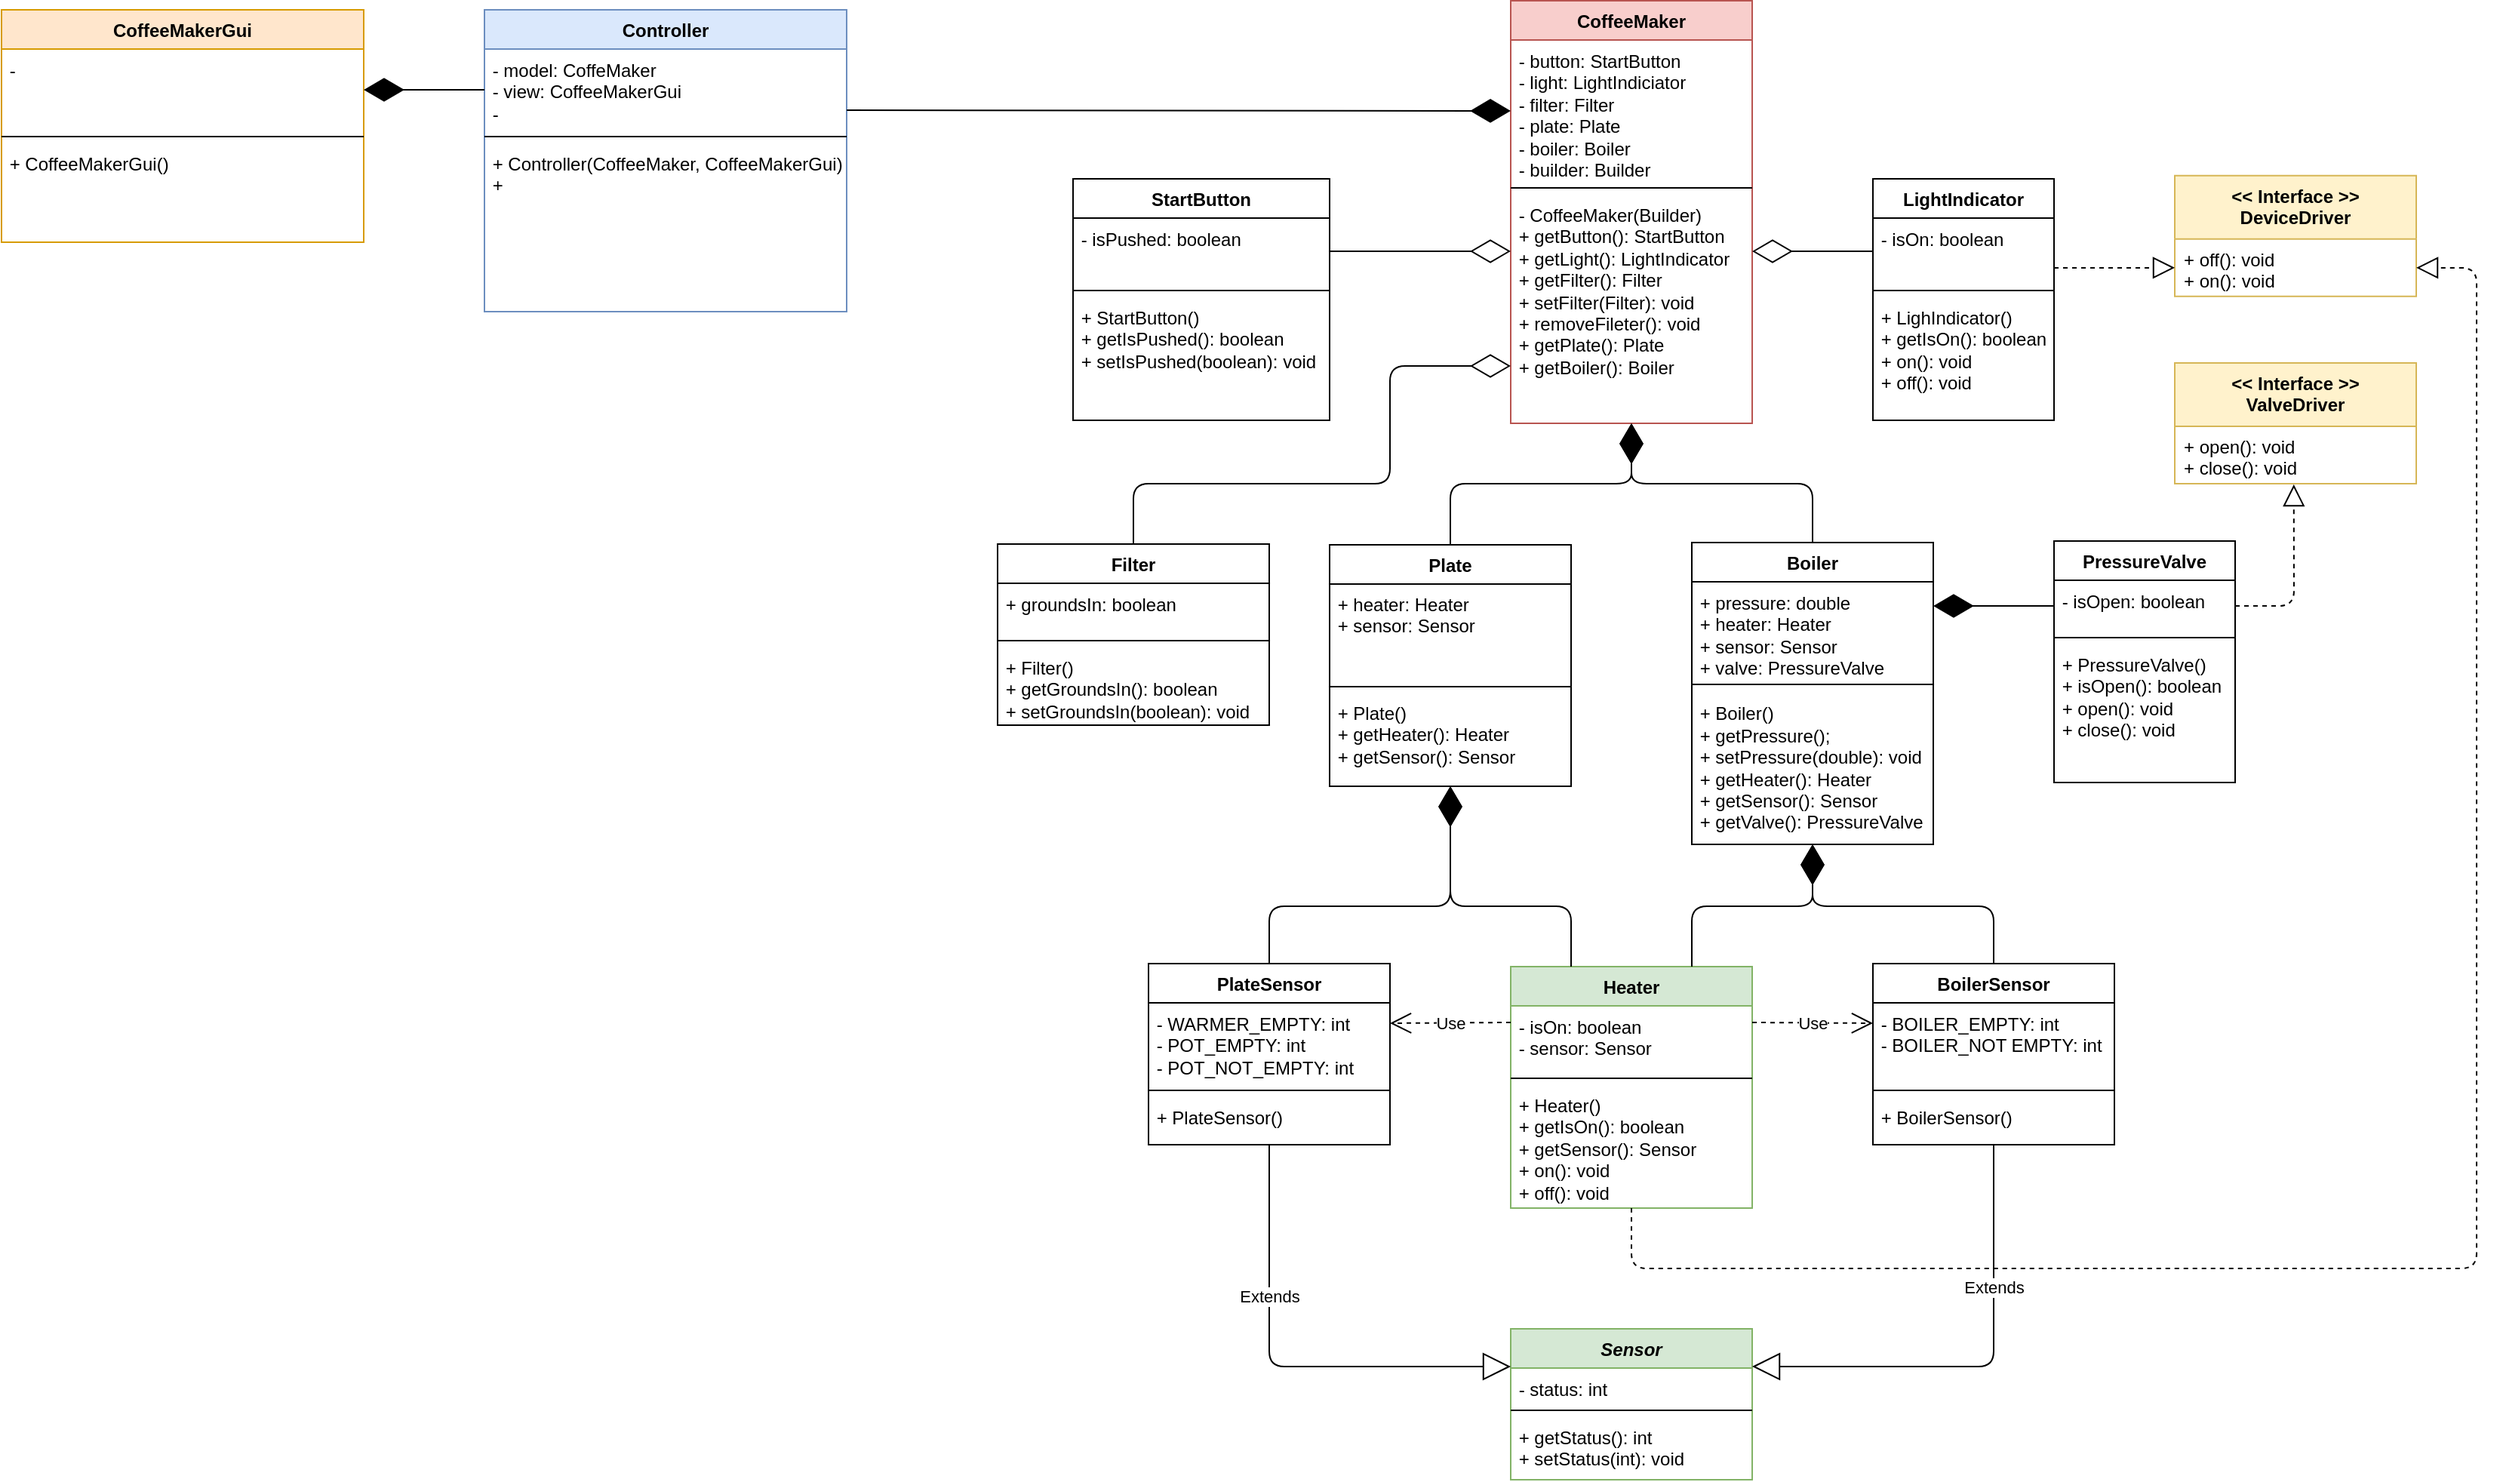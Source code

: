 <mxfile version="10.6.7" type="device"><diagram id="77RDw9w7wn0Nk61X3QPv" name="Page-1"><mxGraphModel dx="1984" dy="674" grid="1" gridSize="10" guides="1" tooltips="1" connect="1" arrows="1" fold="1" page="1" pageScale="1" pageWidth="850" pageHeight="1100" math="0" shadow="0"><root><mxCell id="0"/><mxCell id="1" parent="0"/><mxCell id="KOlccHHZOTpstW0Ifl7A-11" value="PlateSensor&#10;" style="swimlane;fontStyle=1;align=center;verticalAlign=top;childLayout=stackLayout;horizontal=1;startSize=26;horizontalStack=0;resizeParent=1;resizeParentMax=0;resizeLast=0;collapsible=1;marginBottom=0;" parent="1" vertex="1"><mxGeometry x="120" y="718.5" width="160" height="120" as="geometry"/></mxCell><mxCell id="KOlccHHZOTpstW0Ifl7A-12" value="&amp;nbsp;- WARMER_EMPTY: int&lt;br&gt;&amp;nbsp;- POT_EMPTY: int&lt;br&gt;&amp;nbsp;- POT_NOT_EMPTY: int&lt;br&gt;" style="text;html=1;strokeColor=none;fillColor=none;align=left;verticalAlign=top;whiteSpace=wrap;rounded=0;" parent="KOlccHHZOTpstW0Ifl7A-11" vertex="1"><mxGeometry y="26" width="160" height="54" as="geometry"/></mxCell><mxCell id="KOlccHHZOTpstW0Ifl7A-13" value="" style="line;strokeWidth=1;fillColor=none;align=left;verticalAlign=middle;spacingTop=-1;spacingLeft=3;spacingRight=3;rotatable=0;labelPosition=right;points=[];portConstraint=eastwest;" parent="KOlccHHZOTpstW0Ifl7A-11" vertex="1"><mxGeometry y="80" width="160" height="8" as="geometry"/></mxCell><mxCell id="KOlccHHZOTpstW0Ifl7A-14" value="&amp;nbsp;+ PlateSensor()" style="text;html=1;strokeColor=none;fillColor=none;align=left;verticalAlign=top;whiteSpace=wrap;rounded=0;" parent="KOlccHHZOTpstW0Ifl7A-11" vertex="1"><mxGeometry y="88" width="160" height="32" as="geometry"/></mxCell><mxCell id="KOlccHHZOTpstW0Ifl7A-20" value="LightIndicator&#10;" style="swimlane;fontStyle=1;align=center;verticalAlign=top;childLayout=stackLayout;horizontal=1;startSize=26;horizontalStack=0;resizeParent=1;resizeParentMax=0;resizeLast=0;collapsible=1;marginBottom=0;" parent="1" vertex="1"><mxGeometry x="600" y="198.5" width="120" height="160" as="geometry"/></mxCell><mxCell id="KOlccHHZOTpstW0Ifl7A-21" value="&lt;div&gt;&lt;span&gt;&amp;nbsp;- isOn: boolean&lt;/span&gt;&lt;br&gt;&lt;/div&gt;" style="text;html=1;strokeColor=none;fillColor=none;align=left;verticalAlign=top;whiteSpace=wrap;rounded=0;" parent="KOlccHHZOTpstW0Ifl7A-20" vertex="1"><mxGeometry y="26" width="120" height="44" as="geometry"/></mxCell><mxCell id="KOlccHHZOTpstW0Ifl7A-22" value="" style="line;strokeWidth=1;fillColor=none;align=left;verticalAlign=middle;spacingTop=-1;spacingLeft=3;spacingRight=3;rotatable=0;labelPosition=right;points=[];portConstraint=eastwest;" parent="KOlccHHZOTpstW0Ifl7A-20" vertex="1"><mxGeometry y="70" width="120" height="8" as="geometry"/></mxCell><mxCell id="KOlccHHZOTpstW0Ifl7A-23" value="&amp;nbsp;+ LighIndicator()&lt;br&gt;&amp;nbsp;+ getIsOn(): boolean&lt;br&gt;&lt;div&gt;&amp;nbsp;+ on(): void&lt;/div&gt;&lt;div&gt;&amp;nbsp;+ off(): void&lt;/div&gt;" style="text;html=1;strokeColor=none;fillColor=none;align=left;verticalAlign=top;whiteSpace=wrap;rounded=0;" parent="KOlccHHZOTpstW0Ifl7A-20" vertex="1"><mxGeometry y="78" width="120" height="82" as="geometry"/></mxCell><mxCell id="KOlccHHZOTpstW0Ifl7A-25" value="StartButton" style="swimlane;fontStyle=1;align=center;verticalAlign=top;childLayout=stackLayout;horizontal=1;startSize=26;horizontalStack=0;resizeParent=1;resizeParentMax=0;resizeLast=0;collapsible=1;marginBottom=0;" parent="1" vertex="1"><mxGeometry x="70" y="198.5" width="170" height="160" as="geometry"/></mxCell><mxCell id="KOlccHHZOTpstW0Ifl7A-26" value="&lt;div&gt;&lt;span&gt;&amp;nbsp;- isPushed: boolean&lt;/span&gt;&lt;br&gt;&lt;/div&gt;" style="text;html=1;strokeColor=none;fillColor=none;align=left;verticalAlign=top;whiteSpace=wrap;rounded=0;" parent="KOlccHHZOTpstW0Ifl7A-25" vertex="1"><mxGeometry y="26" width="170" height="44" as="geometry"/></mxCell><mxCell id="KOlccHHZOTpstW0Ifl7A-27" value="" style="line;strokeWidth=1;fillColor=none;align=left;verticalAlign=middle;spacingTop=-1;spacingLeft=3;spacingRight=3;rotatable=0;labelPosition=right;points=[];portConstraint=eastwest;" parent="KOlccHHZOTpstW0Ifl7A-25" vertex="1"><mxGeometry y="70" width="170" height="8" as="geometry"/></mxCell><mxCell id="KOlccHHZOTpstW0Ifl7A-18" value="&amp;nbsp;+ StartButton()&lt;br&gt;&lt;div&gt;&amp;nbsp;+ getIsPushed(): boolean&lt;/div&gt;&lt;div&gt;&amp;nbsp;+ setIsPushed(boolean): void&lt;/div&gt;" style="text;html=1;strokeColor=none;fillColor=none;align=left;verticalAlign=top;whiteSpace=wrap;rounded=0;" parent="KOlccHHZOTpstW0Ifl7A-25" vertex="1"><mxGeometry y="78" width="170" height="82" as="geometry"/></mxCell><mxCell id="KOlccHHZOTpstW0Ifl7A-34" value="BoilerSensor" style="swimlane;fontStyle=1;align=center;verticalAlign=top;childLayout=stackLayout;horizontal=1;startSize=26;horizontalStack=0;resizeParent=1;resizeParentMax=0;resizeLast=0;collapsible=1;marginBottom=0;" parent="1" vertex="1"><mxGeometry x="600" y="718.5" width="160" height="120" as="geometry"/></mxCell><mxCell id="KOlccHHZOTpstW0Ifl7A-35" value="&amp;nbsp;- BOILER_EMPTY: int&lt;br&gt;&amp;nbsp;- BOILER_NOT EMPTY: int&lt;br&gt;&lt;br&gt;" style="text;html=1;strokeColor=none;fillColor=none;align=left;verticalAlign=top;whiteSpace=wrap;rounded=0;" parent="KOlccHHZOTpstW0Ifl7A-34" vertex="1"><mxGeometry y="26" width="160" height="54" as="geometry"/></mxCell><mxCell id="KOlccHHZOTpstW0Ifl7A-37" value="" style="line;strokeWidth=1;fillColor=none;align=left;verticalAlign=middle;spacingTop=-1;spacingLeft=3;spacingRight=3;rotatable=0;labelPosition=right;points=[];portConstraint=eastwest;" parent="KOlccHHZOTpstW0Ifl7A-34" vertex="1"><mxGeometry y="80" width="160" height="8" as="geometry"/></mxCell><mxCell id="KOlccHHZOTpstW0Ifl7A-38" value="&amp;nbsp;+ BoilerSensor()" style="text;html=1;strokeColor=none;fillColor=none;align=left;verticalAlign=top;whiteSpace=wrap;rounded=0;" parent="KOlccHHZOTpstW0Ifl7A-34" vertex="1"><mxGeometry y="88" width="160" height="32" as="geometry"/></mxCell><mxCell id="KOlccHHZOTpstW0Ifl7A-40" value="Sensor" style="swimlane;fontStyle=3;align=center;verticalAlign=middle;childLayout=stackLayout;horizontal=1;startSize=26;horizontalStack=0;resizeParent=1;resizeParentMax=0;resizeLast=0;collapsible=1;marginBottom=0;fillColor=#d5e8d4;strokeColor=#82b366;" parent="1" vertex="1"><mxGeometry x="360" y="960.5" width="160" height="100" as="geometry"/></mxCell><mxCell id="KOlccHHZOTpstW0Ifl7A-41" value="&amp;nbsp;- status: int" style="text;html=1;strokeColor=none;fillColor=none;align=left;verticalAlign=top;whiteSpace=wrap;rounded=0;" parent="KOlccHHZOTpstW0Ifl7A-40" vertex="1"><mxGeometry y="26" width="160" height="24" as="geometry"/></mxCell><mxCell id="KOlccHHZOTpstW0Ifl7A-42" value="" style="line;strokeWidth=1;fillColor=none;align=left;verticalAlign=middle;spacingTop=-1;spacingLeft=3;spacingRight=3;rotatable=0;labelPosition=right;points=[];portConstraint=eastwest;" parent="KOlccHHZOTpstW0Ifl7A-40" vertex="1"><mxGeometry y="50" width="160" height="8" as="geometry"/></mxCell><mxCell id="KOlccHHZOTpstW0Ifl7A-43" value="&amp;nbsp;+ getStatus(): int&lt;br&gt;&amp;nbsp;+ setStatus(int): void" style="text;html=1;strokeColor=none;fillColor=none;align=left;verticalAlign=top;whiteSpace=wrap;rounded=0;" parent="KOlccHHZOTpstW0Ifl7A-40" vertex="1"><mxGeometry y="58" width="160" height="42" as="geometry"/></mxCell><mxCell id="KOlccHHZOTpstW0Ifl7A-44" value="Heater" style="swimlane;fontStyle=1;align=center;verticalAlign=middle;childLayout=stackLayout;horizontal=1;startSize=26;horizontalStack=0;resizeParent=1;resizeParentMax=0;resizeLast=0;collapsible=1;marginBottom=0;fillColor=#d5e8d4;strokeColor=#82b366;" parent="1" vertex="1"><mxGeometry x="360" y="720.5" width="160" height="160" as="geometry"/></mxCell><mxCell id="KOlccHHZOTpstW0Ifl7A-45" value="&lt;div&gt;&lt;span&gt;&amp;nbsp;- isOn: boolean&lt;/span&gt;&lt;br&gt;&lt;/div&gt;&amp;nbsp;- sensor: Sensor" style="text;html=1;strokeColor=none;fillColor=none;align=left;verticalAlign=top;whiteSpace=wrap;rounded=0;" parent="KOlccHHZOTpstW0Ifl7A-44" vertex="1"><mxGeometry y="26" width="160" height="44" as="geometry"/></mxCell><mxCell id="KOlccHHZOTpstW0Ifl7A-46" value="" style="line;strokeWidth=1;fillColor=none;align=left;verticalAlign=middle;spacingTop=-1;spacingLeft=3;spacingRight=3;rotatable=0;labelPosition=right;points=[];portConstraint=eastwest;" parent="KOlccHHZOTpstW0Ifl7A-44" vertex="1"><mxGeometry y="70" width="160" height="8" as="geometry"/></mxCell><mxCell id="KOlccHHZOTpstW0Ifl7A-47" value="&amp;nbsp;+ Heater()&lt;br&gt;&amp;nbsp;+ getIsOn(): boolean&lt;br&gt;&amp;nbsp;+ getSensor(): Sensor&lt;br&gt;&amp;nbsp;+ on(): void&lt;br&gt;&amp;nbsp;+ off(): void&lt;br&gt;" style="text;html=1;strokeColor=none;fillColor=none;align=left;verticalAlign=top;whiteSpace=wrap;rounded=0;" parent="KOlccHHZOTpstW0Ifl7A-44" vertex="1"><mxGeometry y="78" width="160" height="82" as="geometry"/></mxCell><mxCell id="KOlccHHZOTpstW0Ifl7A-50" value="Extends" style="endArrow=block;endSize=16;endFill=0;html=1;entryX=0;entryY=0.25;entryDx=0;entryDy=0;rounded=1;exitX=0.5;exitY=1;exitDx=0;exitDy=0;" parent="1" source="KOlccHHZOTpstW0Ifl7A-14" target="KOlccHHZOTpstW0Ifl7A-40" edge="1"><mxGeometry x="-0.349" width="160" relative="1" as="geometry"><mxPoint x="110" y="820.5" as="sourcePoint"/><mxPoint x="430" y="209.5" as="targetPoint"/><Array as="points"><mxPoint x="200" y="985.5"/></Array><mxPoint as="offset"/></mxGeometry></mxCell><mxCell id="KOlccHHZOTpstW0Ifl7A-51" value="Extends" style="endArrow=block;endSize=16;endFill=0;html=1;exitX=0.5;exitY=1;exitDx=0;exitDy=0;entryX=1;entryY=0.25;entryDx=0;entryDy=0;rounded=1;" parent="1" source="KOlccHHZOTpstW0Ifl7A-38" target="KOlccHHZOTpstW0Ifl7A-40" edge="1"><mxGeometry x="-0.383" width="160" relative="1" as="geometry"><mxPoint x="680" y="179.5" as="sourcePoint"/><mxPoint x="840" y="179.5" as="targetPoint"/><Array as="points"><mxPoint x="680" y="985.5"/></Array><mxPoint as="offset"/></mxGeometry></mxCell><mxCell id="KOlccHHZOTpstW0Ifl7A-52" value="PressureValve" style="swimlane;fontStyle=1;align=center;verticalAlign=middle;childLayout=stackLayout;horizontal=1;startSize=26;horizontalStack=0;resizeParent=1;resizeParentMax=0;resizeLast=0;collapsible=1;marginBottom=0;" parent="1" vertex="1"><mxGeometry x="720" y="438.5" width="120" height="160" as="geometry"/></mxCell><mxCell id="KOlccHHZOTpstW0Ifl7A-53" value="&lt;div&gt;&lt;span&gt;&amp;nbsp;- isOpen: boolean&lt;/span&gt;&lt;br&gt;&lt;/div&gt;" style="text;html=1;strokeColor=none;fillColor=none;align=left;verticalAlign=top;whiteSpace=wrap;rounded=0;" parent="KOlccHHZOTpstW0Ifl7A-52" vertex="1"><mxGeometry y="26" width="120" height="34" as="geometry"/></mxCell><mxCell id="KOlccHHZOTpstW0Ifl7A-54" value="" style="line;strokeWidth=1;fillColor=none;align=left;verticalAlign=middle;spacingTop=-1;spacingLeft=3;spacingRight=3;rotatable=0;labelPosition=right;points=[];portConstraint=eastwest;" parent="KOlccHHZOTpstW0Ifl7A-52" vertex="1"><mxGeometry y="60" width="120" height="8" as="geometry"/></mxCell><mxCell id="KOlccHHZOTpstW0Ifl7A-55" value="&lt;div&gt;&amp;nbsp;+ PressureValve()&lt;/div&gt;&lt;div&gt;&amp;nbsp;+ isOpen(): boolean&lt;br&gt;&lt;/div&gt;&lt;div&gt;&amp;nbsp;+ open(): void&lt;/div&gt;&lt;div&gt;&amp;nbsp;+ close(): void&lt;/div&gt;" style="text;html=1;strokeColor=none;fillColor=none;align=left;verticalAlign=top;whiteSpace=wrap;rounded=0;" parent="KOlccHHZOTpstW0Ifl7A-52" vertex="1"><mxGeometry y="68" width="120" height="92" as="geometry"/></mxCell><mxCell id="KOlccHHZOTpstW0Ifl7A-58" value="Use" style="endArrow=open;endSize=12;dashed=1;html=1;entryX=0;entryY=0.25;entryDx=0;entryDy=0;exitX=1;exitY=0.25;exitDx=0;exitDy=0;" parent="1" source="KOlccHHZOTpstW0Ifl7A-45" target="KOlccHHZOTpstW0Ifl7A-35" edge="1"><mxGeometry width="160" relative="1" as="geometry"><mxPoint x="630" y="742.5" as="sourcePoint"/><mxPoint x="759" y="750.5" as="targetPoint"/><Array as="points"/></mxGeometry></mxCell><mxCell id="4rjySwhRc9td_npBiALp-2" value="CoffeeMaker" style="swimlane;fontStyle=1;align=center;verticalAlign=middle;childLayout=stackLayout;horizontal=1;startSize=26;horizontalStack=0;resizeParent=1;resizeParentMax=0;resizeLast=0;collapsible=1;marginBottom=0;fillColor=#f8cecc;strokeColor=#b85450;gradientDirection=north;swimlaneFillColor=none;" parent="1" vertex="1"><mxGeometry x="360" y="80.5" width="160" height="280" as="geometry"/></mxCell><mxCell id="ivPgQxqYD3z4Ep1TXVpg-1" value="&lt;div&gt;&lt;span&gt;&amp;nbsp;- button: StartButton&lt;/span&gt;&lt;br&gt;&lt;/div&gt;&lt;div&gt;&amp;nbsp;- light: LightIndiciator&lt;/div&gt;&lt;div&gt;&amp;nbsp;- filter: Filter&lt;/div&gt;&lt;div&gt;&amp;nbsp;- plate: Plate&lt;/div&gt;&lt;div&gt;&amp;nbsp;- boiler: Boiler&lt;br&gt;&lt;/div&gt;&lt;div&gt;&amp;nbsp;- builder: Builder&lt;/div&gt;" style="text;html=1;strokeColor=none;fillColor=none;align=left;verticalAlign=top;whiteSpace=wrap;rounded=0;" parent="4rjySwhRc9td_npBiALp-2" vertex="1"><mxGeometry y="26" width="160" height="94" as="geometry"/></mxCell><mxCell id="4rjySwhRc9td_npBiALp-4" value="" style="line;strokeWidth=1;fillColor=none;align=left;verticalAlign=middle;spacingTop=-1;spacingLeft=3;spacingRight=3;rotatable=0;labelPosition=right;points=[];portConstraint=eastwest;" parent="4rjySwhRc9td_npBiALp-2" vertex="1"><mxGeometry y="120" width="160" height="8" as="geometry"/></mxCell><mxCell id="4rjySwhRc9td_npBiALp-5" value="&lt;div&gt;&amp;nbsp;- CoffeeMaker(Builder)&lt;/div&gt;&lt;div&gt;&amp;nbsp;+ getButton(): StartButton&lt;/div&gt;&lt;div&gt;&amp;nbsp;+ getLight(): LightIndicator&lt;/div&gt;&lt;div&gt;&amp;nbsp;+ getFilter(): Filter&lt;/div&gt;&lt;div&gt;&amp;nbsp;+ setFilter(Filter): void&lt;/div&gt;&lt;div&gt;&amp;nbsp;+ removeFileter(): void&lt;/div&gt;&lt;div&gt;&amp;nbsp;+ getPlate(): Plate&lt;/div&gt;&lt;div&gt;&amp;nbsp;+ getBoiler(): Boiler&lt;/div&gt;" style="text;html=1;strokeColor=none;fillColor=none;align=left;verticalAlign=top;whiteSpace=wrap;rounded=0;" parent="4rjySwhRc9td_npBiALp-2" vertex="1"><mxGeometry y="128" width="160" height="152" as="geometry"/></mxCell><mxCell id="4rjySwhRc9td_npBiALp-6" value="" style="endArrow=diamondThin;endFill=1;endSize=24;html=1;entryX=0.5;entryY=1;entryDx=0;entryDy=0;exitX=0.75;exitY=0;exitDx=0;exitDy=0;" parent="1" source="KOlccHHZOTpstW0Ifl7A-44" target="ytc1XaJ6hb3bVY4K67zS-8" edge="1"><mxGeometry width="160" relative="1" as="geometry"><mxPoint x="550" y="667.5" as="sourcePoint"/><mxPoint x="750" y="629.5" as="targetPoint"/><Array as="points"><mxPoint x="480" y="680.5"/><mxPoint x="560" y="680.5"/></Array></mxGeometry></mxCell><mxCell id="4rjySwhRc9td_npBiALp-7" value="" style="endArrow=diamondThin;endFill=1;endSize=24;html=1;exitX=0.25;exitY=0;exitDx=0;exitDy=0;entryX=0.5;entryY=1;entryDx=0;entryDy=0;" parent="1" source="KOlccHHZOTpstW0Ifl7A-44" target="ytc1XaJ6hb3bVY4K67zS-4" edge="1"><mxGeometry width="160" relative="1" as="geometry"><mxPoint x="350" y="666.5" as="sourcePoint"/><mxPoint x="110" y="629.5" as="targetPoint"/><Array as="points"><mxPoint x="400" y="680.5"/><mxPoint x="320" y="680.5"/></Array></mxGeometry></mxCell><mxCell id="4rjySwhRc9td_npBiALp-8" value="" style="endArrow=diamondThin;endFill=1;endSize=24;html=1;exitX=0.5;exitY=0;exitDx=0;exitDy=0;entryX=0.5;entryY=1;entryDx=0;entryDy=0;" parent="1" source="KOlccHHZOTpstW0Ifl7A-11" target="ytc1XaJ6hb3bVY4K67zS-4" edge="1"><mxGeometry width="160" relative="1" as="geometry"><mxPoint x="320" y="829.5" as="sourcePoint"/><mxPoint x="110" y="629.5" as="targetPoint"/><Array as="points"><mxPoint x="200" y="680.5"/><mxPoint x="320" y="680.5"/></Array></mxGeometry></mxCell><mxCell id="4rjySwhRc9td_npBiALp-9" value="" style="endArrow=diamondThin;endFill=1;endSize=24;html=1;exitX=0.5;exitY=0;exitDx=0;exitDy=0;entryX=0.5;entryY=1;entryDx=0;entryDy=0;" parent="1" source="KOlccHHZOTpstW0Ifl7A-34" target="ytc1XaJ6hb3bVY4K67zS-8" edge="1"><mxGeometry width="160" relative="1" as="geometry"><mxPoint x="450" y="459.5" as="sourcePoint"/><mxPoint x="750" y="629.5" as="targetPoint"/><Array as="points"><mxPoint x="680" y="680.5"/><mxPoint x="560" y="680.5"/></Array></mxGeometry></mxCell><mxCell id="ytc1XaJ6hb3bVY4K67zS-1" value="Plate" style="swimlane;fontStyle=1;align=center;verticalAlign=middle;childLayout=stackLayout;horizontal=1;startSize=26;horizontalStack=0;resizeParent=1;resizeParentMax=0;resizeLast=0;collapsible=1;marginBottom=0;" parent="1" vertex="1"><mxGeometry x="240" y="441" width="160" height="160" as="geometry"/></mxCell><mxCell id="ytc1XaJ6hb3bVY4K67zS-2" value="&lt;div&gt;&amp;nbsp;+ heater: Heater&lt;/div&gt;&lt;div&gt;&amp;nbsp;+ sensor: Sensor&lt;br&gt;&lt;/div&gt;" style="text;html=1;strokeColor=none;fillColor=none;align=left;verticalAlign=top;whiteSpace=wrap;rounded=0;" parent="ytc1XaJ6hb3bVY4K67zS-1" vertex="1"><mxGeometry y="26" width="160" height="64" as="geometry"/></mxCell><mxCell id="ytc1XaJ6hb3bVY4K67zS-3" value="" style="line;strokeWidth=1;fillColor=none;align=left;verticalAlign=middle;spacingTop=-1;spacingLeft=3;spacingRight=3;rotatable=0;labelPosition=right;points=[];portConstraint=eastwest;" parent="ytc1XaJ6hb3bVY4K67zS-1" vertex="1"><mxGeometry y="90" width="160" height="8" as="geometry"/></mxCell><mxCell id="ytc1XaJ6hb3bVY4K67zS-4" value="&lt;div&gt;&amp;nbsp;+ Plate()&lt;/div&gt;&lt;div&gt;&amp;nbsp;+ getHeater(): Heater&lt;/div&gt;&lt;div&gt;&amp;nbsp;+ getSensor(): Sensor&lt;br&gt;&lt;/div&gt;" style="text;html=1;strokeColor=none;fillColor=none;align=left;verticalAlign=top;whiteSpace=wrap;rounded=0;" parent="ytc1XaJ6hb3bVY4K67zS-1" vertex="1"><mxGeometry y="98" width="160" height="62" as="geometry"/></mxCell><mxCell id="ytc1XaJ6hb3bVY4K67zS-5" value="Boiler" style="swimlane;fontStyle=1;align=center;verticalAlign=middle;childLayout=stackLayout;horizontal=1;startSize=26;horizontalStack=0;resizeParent=1;resizeParentMax=0;resizeLast=0;collapsible=1;marginBottom=0;" parent="1" vertex="1"><mxGeometry x="480" y="439.5" width="160" height="200" as="geometry"/></mxCell><mxCell id="ytc1XaJ6hb3bVY4K67zS-6" value="&lt;div&gt;&amp;nbsp;+ pressure: double&lt;/div&gt;&lt;div&gt;&amp;nbsp;+ heater: Heater&lt;/div&gt;&lt;div&gt;&amp;nbsp;+ sensor: Sensor&lt;/div&gt;&lt;div&gt;&amp;nbsp;+ valve: PressureValve&lt;br&gt;&lt;/div&gt;" style="text;html=1;strokeColor=none;fillColor=none;align=left;verticalAlign=top;whiteSpace=wrap;rounded=0;" parent="ytc1XaJ6hb3bVY4K67zS-5" vertex="1"><mxGeometry y="26" width="160" height="64" as="geometry"/></mxCell><mxCell id="ytc1XaJ6hb3bVY4K67zS-7" value="" style="line;strokeWidth=1;fillColor=none;align=left;verticalAlign=middle;spacingTop=-1;spacingLeft=3;spacingRight=3;rotatable=0;labelPosition=right;points=[];portConstraint=eastwest;" parent="ytc1XaJ6hb3bVY4K67zS-5" vertex="1"><mxGeometry y="90" width="160" height="8" as="geometry"/></mxCell><mxCell id="ytc1XaJ6hb3bVY4K67zS-8" value="&lt;div&gt;&amp;nbsp;+ Boiler()&lt;/div&gt;&lt;div&gt;&amp;nbsp;+ getPressure();&lt;/div&gt;&lt;div&gt;&amp;nbsp;+ setPressure(double): void&lt;/div&gt;&lt;div&gt;&amp;nbsp;+ getHeater(): Heater&lt;/div&gt;&lt;div&gt;&amp;nbsp;+ getSensor(): Sensor&lt;/div&gt;&lt;div&gt;&amp;nbsp;+ getValve(): PressureValve&lt;br&gt;&lt;/div&gt;" style="text;html=1;strokeColor=none;fillColor=none;align=left;verticalAlign=middle;whiteSpace=wrap;rounded=0;" parent="ytc1XaJ6hb3bVY4K67zS-5" vertex="1"><mxGeometry y="98" width="160" height="102" as="geometry"/></mxCell><mxCell id="ytc1XaJ6hb3bVY4K67zS-10" value="" style="endArrow=diamondThin;endFill=0;endSize=24;html=1;entryX=0;entryY=0.25;entryDx=0;entryDy=0;exitX=1;exitY=0.5;exitDx=0;exitDy=0;" parent="1" source="KOlccHHZOTpstW0Ifl7A-26" target="4rjySwhRc9td_npBiALp-5" edge="1"><mxGeometry width="160" relative="1" as="geometry"><mxPoint x="241" y="142.5" as="sourcePoint"/><mxPoint x="-90" y="158.167" as="targetPoint"/><Array as="points"/></mxGeometry></mxCell><mxCell id="ytc1XaJ6hb3bVY4K67zS-11" value="" style="endArrow=diamondThin;endFill=0;endSize=24;html=1;entryX=1;entryY=0.25;entryDx=0;entryDy=0;startArrow=none;startFill=0;exitX=0;exitY=0.5;exitDx=0;exitDy=0;" parent="1" source="KOlccHHZOTpstW0Ifl7A-21" target="4rjySwhRc9td_npBiALp-5" edge="1"><mxGeometry width="160" relative="1" as="geometry"><mxPoint x="580" y="260.5" as="sourcePoint"/><mxPoint x="520" y="349.5" as="targetPoint"/><Array as="points"/></mxGeometry></mxCell><mxCell id="ytc1XaJ6hb3bVY4K67zS-12" value="" style="endArrow=diamondThin;endFill=1;endSize=24;html=1;exitX=0;exitY=0.5;exitDx=0;exitDy=0;entryX=1;entryY=0.25;entryDx=0;entryDy=0;" parent="1" target="ytc1XaJ6hb3bVY4K67zS-6" edge="1" source="KOlccHHZOTpstW0Ifl7A-53"><mxGeometry width="160" relative="1" as="geometry"><mxPoint x="799" y="434.5" as="sourcePoint"/><mxPoint x="660" y="450.5" as="targetPoint"/><Array as="points"/></mxGeometry></mxCell><mxCell id="ytc1XaJ6hb3bVY4K67zS-13" value="" style="endArrow=diamondThin;endFill=1;endSize=24;html=1;entryX=0.5;entryY=1;entryDx=0;entryDy=0;exitX=0.5;exitY=0;exitDx=0;exitDy=0;" parent="1" source="ytc1XaJ6hb3bVY4K67zS-1" target="4rjySwhRc9td_npBiALp-5" edge="1"><mxGeometry width="160" relative="1" as="geometry"><mxPoint x="200" y="559.5" as="sourcePoint"/><mxPoint x="360" y="559.5" as="targetPoint"/><Array as="points"><mxPoint x="320" y="400.5"/><mxPoint x="440" y="400.5"/></Array></mxGeometry></mxCell><mxCell id="ytc1XaJ6hb3bVY4K67zS-14" value="" style="endArrow=diamondThin;endFill=1;endSize=24;html=1;entryX=0.5;entryY=1;entryDx=0;entryDy=0;exitX=0.5;exitY=0;exitDx=0;exitDy=0;" parent="1" source="ytc1XaJ6hb3bVY4K67zS-5" target="4rjySwhRc9td_npBiALp-5" edge="1"><mxGeometry width="160" relative="1" as="geometry"><mxPoint x="440" y="569.5" as="sourcePoint"/><mxPoint x="600" y="569.5" as="targetPoint"/><Array as="points"><mxPoint x="560" y="400.5"/><mxPoint x="440" y="400.5"/></Array></mxGeometry></mxCell><mxCell id="WoPb2PPmAc9FblUVwh9S-1" value="&lt;&lt; Interface &gt;&gt;&#10;ValveDriver&#10;" style="swimlane;fontStyle=1;childLayout=stackLayout;horizontal=1;startSize=42;fillColor=#fff2cc;horizontalStack=0;resizeParent=1;resizeParentMax=0;resizeLast=0;collapsible=1;marginBottom=0;verticalAlign=top;strokeColor=#d6b656;" parent="1" vertex="1"><mxGeometry x="800" y="320.5" width="160" height="80" as="geometry"/></mxCell><mxCell id="WoPb2PPmAc9FblUVwh9S-4" value="+ open(): void&#10;+ close(): void&#10;" style="text;strokeColor=none;fillColor=none;align=left;verticalAlign=top;spacingLeft=4;spacingRight=4;overflow=hidden;rotatable=0;points=[[0,0.5],[1,0.5]];portConstraint=eastwest;" parent="WoPb2PPmAc9FblUVwh9S-1" vertex="1"><mxGeometry y="42" width="160" height="38" as="geometry"/></mxCell><mxCell id="WoPb2PPmAc9FblUVwh9S-5" value="&lt;&lt; Interface &gt;&gt;&#10;DeviceDriver&#10;" style="swimlane;fontStyle=1;childLayout=stackLayout;horizontal=1;startSize=42;fillColor=#fff2cc;horizontalStack=0;resizeParent=1;resizeParentMax=0;resizeLast=0;collapsible=1;marginBottom=0;verticalAlign=top;strokeColor=#d6b656;" parent="1" vertex="1"><mxGeometry x="800" y="196.429" width="160" height="80" as="geometry"/></mxCell><mxCell id="WoPb2PPmAc9FblUVwh9S-6" value="+ off(): void&#10;+ on(): void&#10;" style="text;strokeColor=none;fillColor=none;align=left;verticalAlign=top;spacingLeft=4;spacingRight=4;overflow=hidden;rotatable=0;points=[[0,0.5],[1,0.5]];portConstraint=eastwest;" parent="WoPb2PPmAc9FblUVwh9S-5" vertex="1"><mxGeometry y="42" width="160" height="38" as="geometry"/></mxCell><mxCell id="WoPb2PPmAc9FblUVwh9S-7" value="" style="endArrow=block;dashed=1;endFill=0;endSize=12;html=1;exitX=0.5;exitY=1;exitDx=0;exitDy=0;entryX=1;entryY=0.5;entryDx=0;entryDy=0;" parent="1" source="KOlccHHZOTpstW0Ifl7A-47" target="WoPb2PPmAc9FblUVwh9S-6" edge="1"><mxGeometry width="160" relative="1" as="geometry"><mxPoint x="110" y="1070.5" as="sourcePoint"/><mxPoint x="1260" y="440.5" as="targetPoint"/><Array as="points"><mxPoint x="440" y="920.5"/><mxPoint x="1000" y="920.5"/><mxPoint x="1000" y="257.5"/></Array></mxGeometry></mxCell><mxCell id="WoPb2PPmAc9FblUVwh9S-8" value="" style="endArrow=block;dashed=1;endFill=0;endSize=12;html=1;entryX=0;entryY=0.5;entryDx=0;entryDy=0;exitX=1;exitY=0.75;exitDx=0;exitDy=0;" parent="1" source="KOlccHHZOTpstW0Ifl7A-21" target="WoPb2PPmAc9FblUVwh9S-6" edge="1"><mxGeometry width="160" relative="1" as="geometry"><mxPoint x="810" y="158.5" as="sourcePoint"/><mxPoint x="1040" y="719.5" as="targetPoint"/><Array as="points"/></mxGeometry></mxCell><mxCell id="WoPb2PPmAc9FblUVwh9S-9" value="" style="endArrow=block;dashed=1;endFill=0;endSize=12;html=1;entryX=0.493;entryY=1.013;entryDx=0;entryDy=0;entryPerimeter=0;exitX=1;exitY=0.5;exitDx=0;exitDy=0;" parent="1" source="KOlccHHZOTpstW0Ifl7A-53" target="WoPb2PPmAc9FblUVwh9S-4" edge="1"><mxGeometry width="160" relative="1" as="geometry"><mxPoint x="1114.5" y="900.5" as="sourcePoint"/><mxPoint x="1240" y="750.5" as="targetPoint"/><Array as="points"><mxPoint x="879" y="481.5"/></Array></mxGeometry></mxCell><mxCell id="2JSsIYLzH-eBHDlFZC7D-16" value="Use" style="endArrow=open;endSize=12;dashed=1;html=1;exitX=0;exitY=0.25;exitDx=0;exitDy=0;entryX=1;entryY=0.25;entryDx=0;entryDy=0;" parent="1" source="KOlccHHZOTpstW0Ifl7A-45" target="KOlccHHZOTpstW0Ifl7A-12" edge="1"><mxGeometry width="160" relative="1" as="geometry"><mxPoint x="269" y="742.5" as="sourcePoint"/><mxPoint x="-80" y="979.5" as="targetPoint"/></mxGeometry></mxCell><mxCell id="WtpWh5pmjoJ3NC3OwVhD-1" value="Controller&#10;" style="swimlane;fontStyle=1;align=center;verticalAlign=top;childLayout=stackLayout;horizontal=1;startSize=26;horizontalStack=0;resizeParent=1;resizeParentMax=0;resizeLast=0;collapsible=1;marginBottom=0;fillColor=#dae8fc;strokeColor=#6c8ebf;" parent="1" vertex="1"><mxGeometry x="-320" y="86.5" width="240" height="200" as="geometry"/></mxCell><mxCell id="WtpWh5pmjoJ3NC3OwVhD-2" value="&lt;div&gt;&lt;span&gt;&amp;nbsp;- model: CoffeMaker&lt;/span&gt;&lt;br&gt;&lt;/div&gt;&lt;div&gt;&lt;span&gt;&amp;nbsp;- view: CoffeeMakerGui&lt;/span&gt;&lt;/div&gt;&lt;div&gt;&lt;span&gt;&amp;nbsp;-&amp;nbsp;&lt;/span&gt;&lt;/div&gt;" style="text;html=1;strokeColor=none;fillColor=none;align=left;verticalAlign=top;whiteSpace=wrap;rounded=0;" parent="WtpWh5pmjoJ3NC3OwVhD-1" vertex="1"><mxGeometry y="26" width="240" height="54" as="geometry"/></mxCell><mxCell id="WtpWh5pmjoJ3NC3OwVhD-3" value="" style="line;strokeWidth=1;fillColor=none;align=left;verticalAlign=middle;spacingTop=-1;spacingLeft=3;spacingRight=3;rotatable=0;labelPosition=right;points=[];portConstraint=eastwest;" parent="WtpWh5pmjoJ3NC3OwVhD-1" vertex="1"><mxGeometry y="80" width="240" height="8" as="geometry"/></mxCell><mxCell id="WtpWh5pmjoJ3NC3OwVhD-4" value="&amp;nbsp;+ Controller(CoffeeMaker, CoffeeMakerGui)&lt;br&gt;&lt;div&gt;&amp;nbsp;+&amp;nbsp;&lt;/div&gt;" style="text;html=1;strokeColor=none;fillColor=none;align=left;verticalAlign=top;whiteSpace=wrap;rounded=0;" parent="WtpWh5pmjoJ3NC3OwVhD-1" vertex="1"><mxGeometry y="88" width="240" height="112" as="geometry"/></mxCell><mxCell id="WtpWh5pmjoJ3NC3OwVhD-6" value="CoffeeMakerGui" style="swimlane;fontStyle=1;align=center;verticalAlign=top;childLayout=stackLayout;horizontal=1;startSize=26;horizontalStack=0;resizeParent=1;resizeParentMax=0;resizeLast=0;collapsible=1;marginBottom=0;fillColor=#ffe6cc;strokeColor=#d79b00;" parent="1" vertex="1"><mxGeometry x="-640" y="86.5" width="240" height="154" as="geometry"/></mxCell><mxCell id="WtpWh5pmjoJ3NC3OwVhD-7" value="&lt;div&gt;&lt;span&gt;&amp;nbsp;-&amp;nbsp;&lt;/span&gt;&lt;br&gt;&lt;/div&gt;" style="text;html=1;strokeColor=none;fillColor=none;align=left;verticalAlign=top;whiteSpace=wrap;rounded=0;" parent="WtpWh5pmjoJ3NC3OwVhD-6" vertex="1"><mxGeometry y="26" width="240" height="54" as="geometry"/></mxCell><mxCell id="WtpWh5pmjoJ3NC3OwVhD-8" value="" style="line;strokeWidth=1;fillColor=none;align=left;verticalAlign=middle;spacingTop=-1;spacingLeft=3;spacingRight=3;rotatable=0;labelPosition=right;points=[];portConstraint=eastwest;" parent="WtpWh5pmjoJ3NC3OwVhD-6" vertex="1"><mxGeometry y="80" width="240" height="8" as="geometry"/></mxCell><mxCell id="WtpWh5pmjoJ3NC3OwVhD-9" value="&amp;nbsp;+ CoffeeMakerGui()" style="text;html=1;strokeColor=none;fillColor=none;align=left;verticalAlign=top;whiteSpace=wrap;rounded=0;" parent="WtpWh5pmjoJ3NC3OwVhD-6" vertex="1"><mxGeometry y="88" width="240" height="66" as="geometry"/></mxCell><mxCell id="WtpWh5pmjoJ3NC3OwVhD-10" value="Filter" style="swimlane;fontStyle=1;align=center;verticalAlign=middle;childLayout=stackLayout;horizontal=1;startSize=26;horizontalStack=0;resizeParent=1;resizeParentMax=0;resizeLast=0;collapsible=1;marginBottom=0;" parent="1" vertex="1"><mxGeometry x="20" y="440.5" width="180" height="120" as="geometry"/></mxCell><mxCell id="WtpWh5pmjoJ3NC3OwVhD-11" value="&lt;div&gt;&amp;nbsp;+ groundsIn: boolean&lt;/div&gt;" style="text;html=1;strokeColor=none;fillColor=none;align=left;verticalAlign=top;whiteSpace=wrap;rounded=0;" parent="WtpWh5pmjoJ3NC3OwVhD-10" vertex="1"><mxGeometry y="26" width="180" height="34" as="geometry"/></mxCell><mxCell id="WtpWh5pmjoJ3NC3OwVhD-12" value="" style="line;strokeWidth=1;fillColor=none;align=left;verticalAlign=middle;spacingTop=-1;spacingLeft=3;spacingRight=3;rotatable=0;labelPosition=right;points=[];portConstraint=eastwest;" parent="WtpWh5pmjoJ3NC3OwVhD-10" vertex="1"><mxGeometry y="60" width="180" height="8" as="geometry"/></mxCell><mxCell id="WtpWh5pmjoJ3NC3OwVhD-13" value="&lt;div&gt;&amp;nbsp;+ Filter()&lt;/div&gt;&lt;div&gt;&amp;nbsp;+ getGroundsIn(): boolean&lt;/div&gt;&lt;div&gt;&amp;nbsp;+ setGroundsIn(boolean): void&lt;br&gt;&lt;/div&gt;" style="text;html=1;strokeColor=none;fillColor=none;align=left;verticalAlign=top;whiteSpace=wrap;rounded=0;" parent="WtpWh5pmjoJ3NC3OwVhD-10" vertex="1"><mxGeometry y="68" width="180" height="52" as="geometry"/></mxCell><mxCell id="WtpWh5pmjoJ3NC3OwVhD-14" value="" style="endArrow=diamondThin;endFill=0;endSize=24;html=1;entryX=0;entryY=0.75;entryDx=0;entryDy=0;exitX=0.5;exitY=0;exitDx=0;exitDy=0;" parent="1" source="WtpWh5pmjoJ3NC3OwVhD-10" target="4rjySwhRc9td_npBiALp-5" edge="1"><mxGeometry width="160" relative="1" as="geometry"><mxPoint x="120" y="400.5" as="sourcePoint"/><mxPoint x="304.235" y="321.735" as="targetPoint"/><Array as="points"><mxPoint x="110" y="400.5"/><mxPoint x="280" y="400.5"/><mxPoint x="280" y="322.5"/></Array></mxGeometry></mxCell><mxCell id="2UIzYrypFo3aXC4rfYl_-4" value="" style="endArrow=diamondThin;endFill=1;endSize=24;html=1;entryX=1;entryY=0.5;entryDx=0;entryDy=0;exitX=0;exitY=0.5;exitDx=0;exitDy=0;" edge="1" parent="1" source="WtpWh5pmjoJ3NC3OwVhD-2" target="WtpWh5pmjoJ3NC3OwVhD-7"><mxGeometry width="160" relative="1" as="geometry"><mxPoint x="-505" y="361.5" as="sourcePoint"/><mxPoint x="-345" y="361.5" as="targetPoint"/></mxGeometry></mxCell><mxCell id="2UIzYrypFo3aXC4rfYl_-5" value="" style="endArrow=diamondThin;endFill=1;endSize=24;html=1;exitX=1;exitY=0.75;exitDx=0;exitDy=0;entryX=0;entryY=0.5;entryDx=0;entryDy=0;" edge="1" parent="1" source="WtpWh5pmjoJ3NC3OwVhD-2" target="ivPgQxqYD3z4Ep1TXVpg-1"><mxGeometry width="160" relative="1" as="geometry"><mxPoint x="-140" y="359" as="sourcePoint"/><mxPoint x="270" y="120" as="targetPoint"/></mxGeometry></mxCell></root></mxGraphModel></diagram></mxfile>